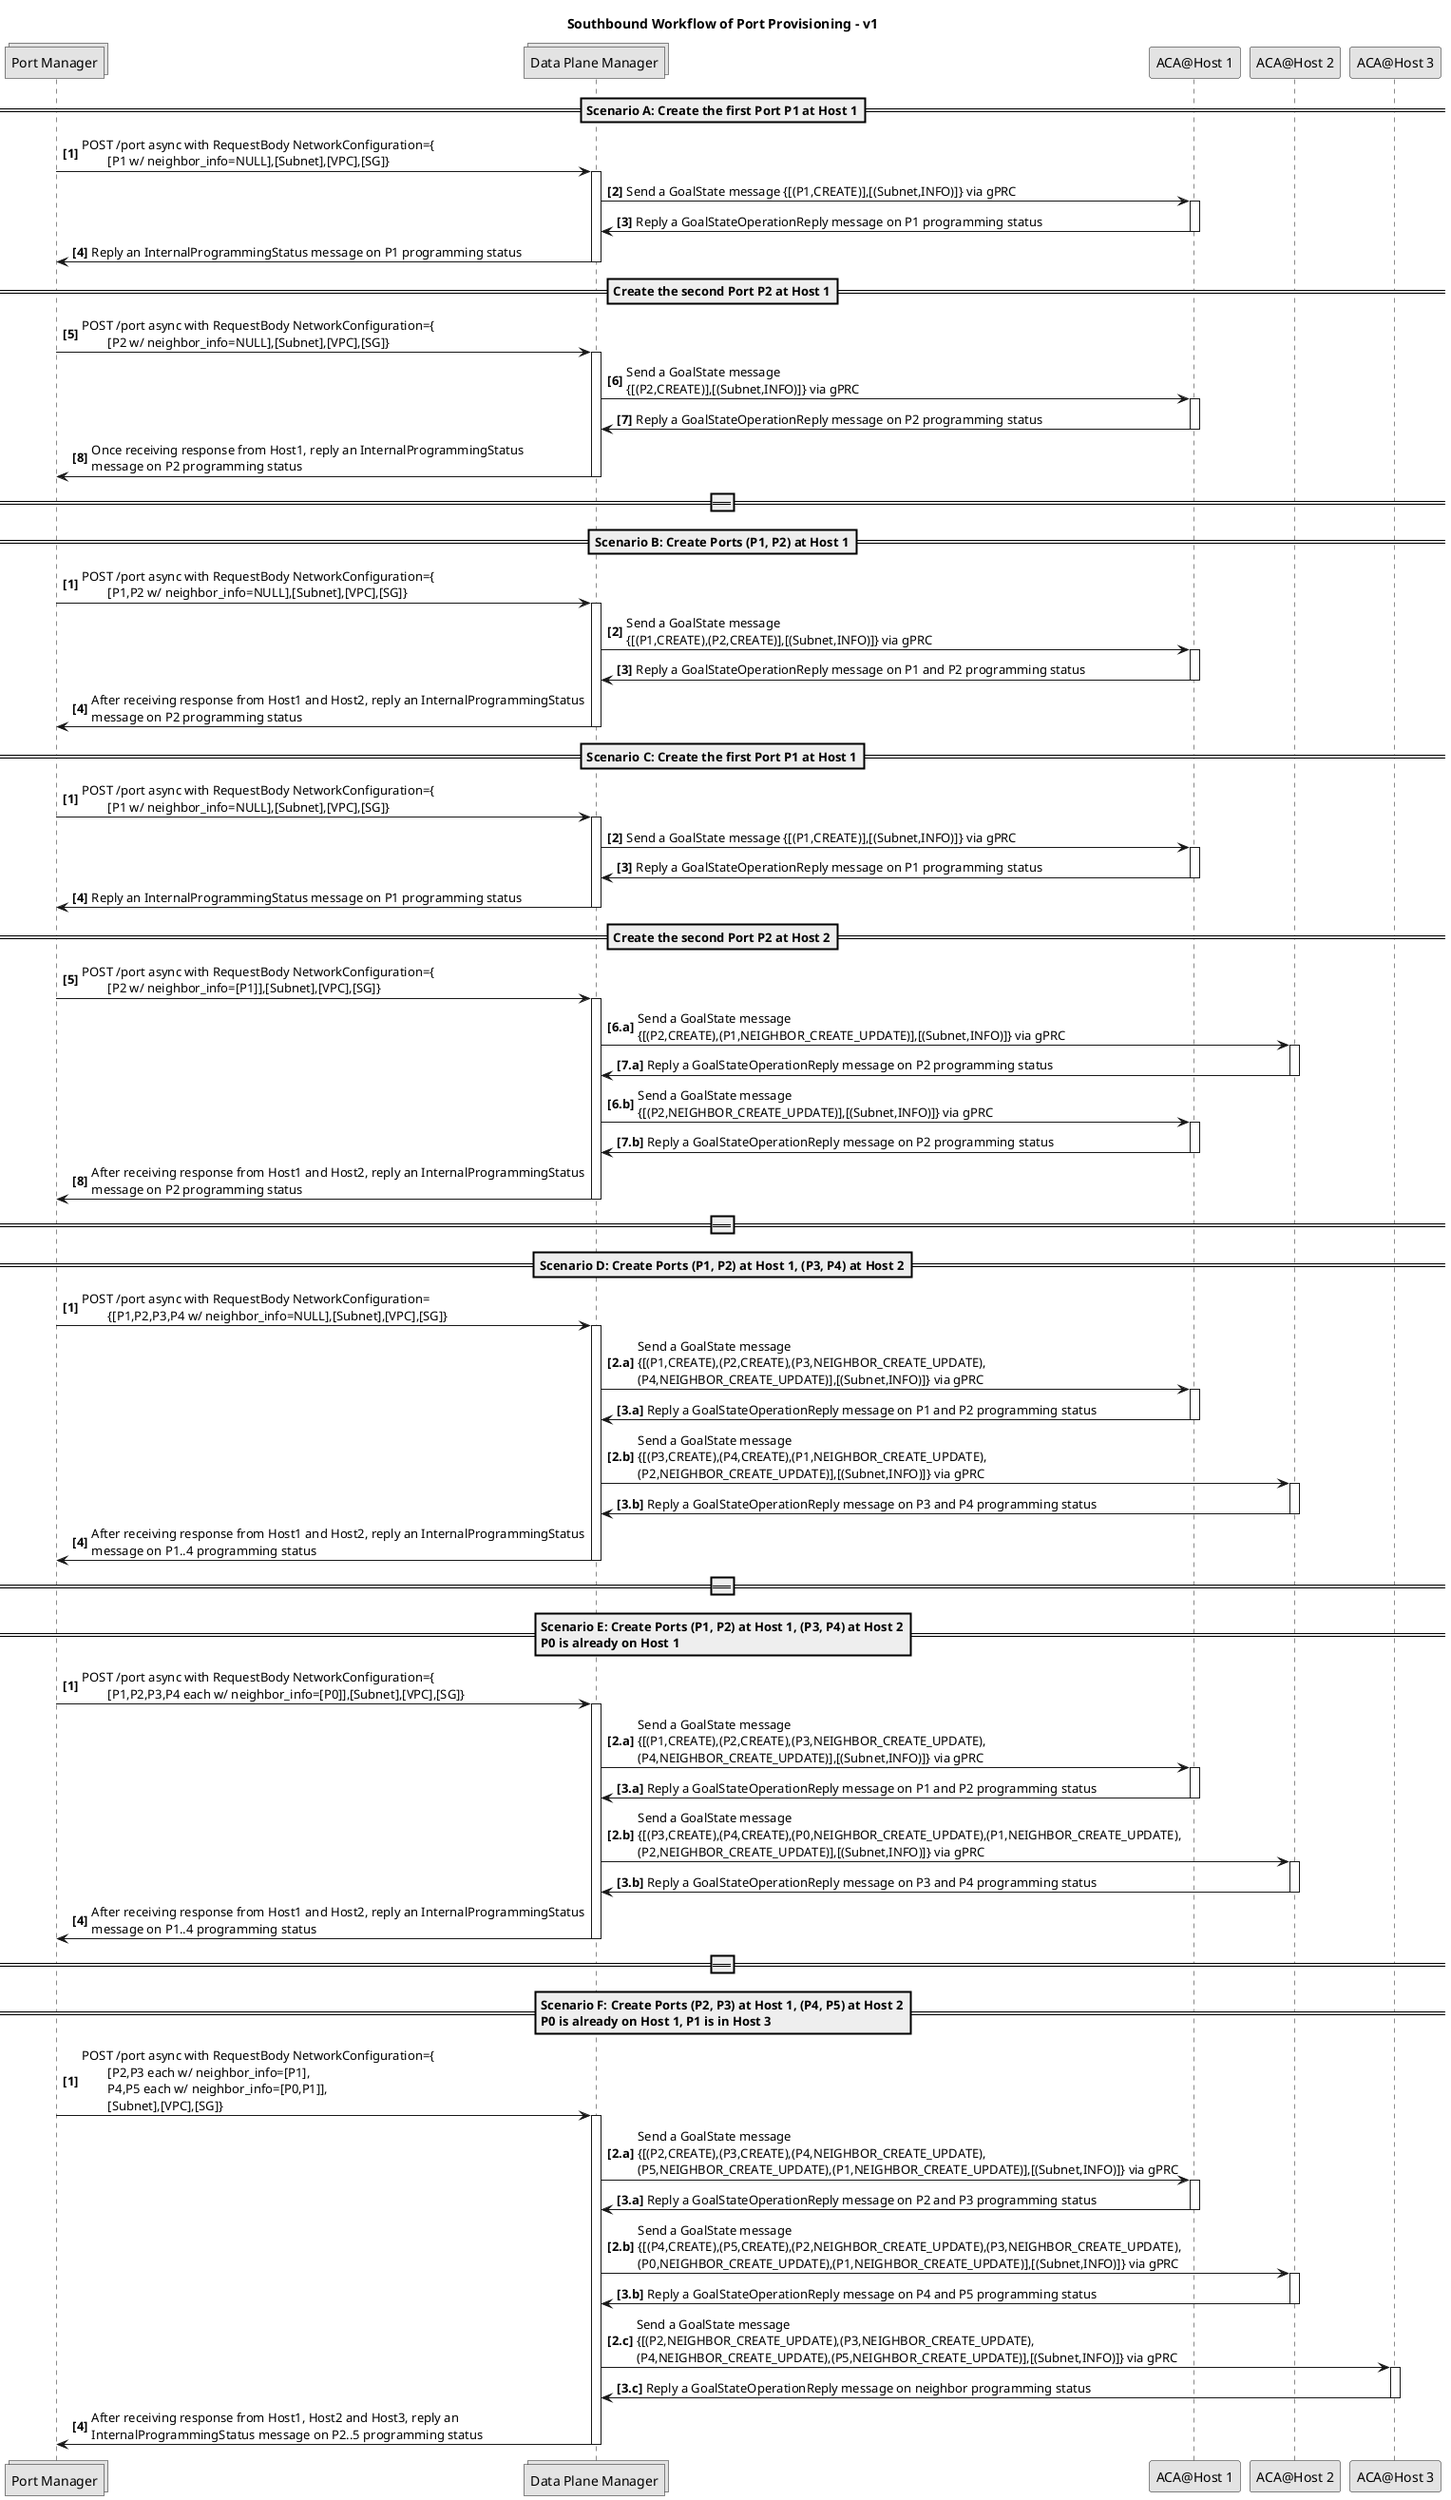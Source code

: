' Copyright 2019 The Alcor Authors.

' Licensed under the Apache License, Version 2.0 (the "License");
'        you may not use this file except in compliance with the License.
'        You may obtain a copy of the License at

'        http://www.apache.org/licenses/LICENSE-2.0

'        Unless required by applicable law or agreed to in writing, software
'        distributed under the License is distributed on an "AS IS" BASIS,
'        WITHOUT WARRANTIES OR CONDITIONS OF ANY KIND, either express or implied.
'        See the License for the specific language governing permissions and
'        limitations under the License.

@startuml

title Southbound Workflow of Port Provisioning - v1

skinparam monochrome true
collections "Port Manager" as pm
collections "Data Plane Manager" as dpm
'collections "Message Queue" as mq
participant "ACA@Host 1" as host1
participant "ACA@Host 2" as host2
participant "ACA@Host 3" as host3

==Scenario A: Create the first Port P1 at Host 1==
autonumber "<b>[0]"
pm -> dpm: POST /port async with RequestBody NetworkConfiguration={\n\t[P1 w/ neighbor_info=NULL],[Subnet],[VPC],[SG]}
activate dpm
dpm -> host1: Send a GoalState message {[(P1,CREATE)],[(Subnet,INFO)]} via gPRC
activate host1
host1 -> dpm: Reply a GoalStateOperationReply message on P1 programming status
deactivate host1
dpm -> pm: Reply an InternalProgrammingStatus message on P1 programming status
deactivate dpm

==Create the second Port P2 at Host 1==
autonumber 5 "<b>[0]"
pm -> dpm: POST /port async with RequestBody NetworkConfiguration={\n\t[P2 w/ neighbor_info=NULL],[Subnet],[VPC],[SG]}
activate dpm

dpm -> host1: Send a GoalState message \n{[(P2,CREATE)],[(Subnet,INFO)]} via gPRC
activate host1
host1 -> dpm: Reply a GoalStateOperationReply message on P2 programming status
deactivate host1

dpm -> pm: Once receiving response from Host1, reply an InternalProgrammingStatus\nmessage on P2 programming status
deactivate dpm
==================================================

==Scenario B: Create Ports (P1, P2) at Host 1==
autonumber "<b>[0]"
pm -> dpm: POST /port async with RequestBody NetworkConfiguration={\n\t[P1,P2 w/ neighbor_info=NULL],[Subnet],[VPC],[SG]}
activate dpm

autonumber 2 "<b>[0]"
dpm -> host1: Send a GoalState message \n{[(P1,CREATE),(P2,CREATE)],[(Subnet,INFO)]} via gPRC
activate host1
host1 -> dpm: Reply a GoalStateOperationReply message on P1 and P2 programming status
deactivate host1

autonumber 4 "<b>[0]"
dpm -> pm: After receiving response from Host1 and Host2, reply an InternalProgrammingStatus\nmessage on P2 programming status
deactivate dpm


==Scenario C: Create the first Port P1 at Host 1==
autonumber "<b>[0]"
pm -> dpm: POST /port async with RequestBody NetworkConfiguration={\n\t[P1 w/ neighbor_info=NULL],[Subnet],[VPC],[SG]}
activate dpm
dpm -> host1: Send a GoalState message {[(P1,CREATE)],[(Subnet,INFO)]} via gPRC
activate host1
host1 -> dpm: Reply a GoalStateOperationReply message on P1 programming status
deactivate host1
dpm -> pm: Reply an InternalProgrammingStatus message on P1 programming status
deactivate dpm

==Create the second Port P2 at Host 2==
autonumber 5 "<b>[0]"
pm -> dpm: POST /port async with RequestBody NetworkConfiguration={\n\t[P2 w/ neighbor_info=[P1]],[Subnet],[VPC],[SG]}
activate dpm

autonumber 6 "<b>[0.a]"
dpm -> host2: Send a GoalState message \n{[(P2,CREATE),(P1,NEIGHBOR_CREATE_UPDATE)],[(Subnet,INFO)]} via gPRC
activate host2
host2 -> dpm: Reply a GoalStateOperationReply message on P2 programming status
deactivate host2

autonumber 6 "<b>[0.b]"
dpm -> host1: Send a GoalState message \n{[(P2,NEIGHBOR_CREATE_UPDATE)],[(Subnet,INFO)]} via gPRC
activate host1
host1 -> dpm: Reply a GoalStateOperationReply message on P2 programming status
deactivate host1

autonumber 8 "<b>[0]"
dpm -> pm: After receiving response from Host1 and Host2, reply an InternalProgrammingStatus\nmessage on P2 programming status
deactivate dpm
==================================================

==Scenario D: Create Ports (P1, P2) at Host 1, (P3, P4) at Host 2==
autonumber "<b>[0]"
pm -> dpm: POST /port async with RequestBody NetworkConfiguration=\n\t{[P1,P2,P3,P4 w/ neighbor_info=NULL],[Subnet],[VPC],[SG]}
activate dpm

autonumber 2 "<b>[0.a]"
dpm -> host1: Send a GoalState message \n{[(P1,CREATE),(P2,CREATE),(P3,NEIGHBOR_CREATE_UPDATE),\n(P4,NEIGHBOR_CREATE_UPDATE)],[(Subnet,INFO)]} via gPRC
activate host1
host1 -> dpm: Reply a GoalStateOperationReply message on P1 and P2 programming status
deactivate host1

autonumber 2 "<b>[0.b]"
dpm -> host2: Send a GoalState message \n{[(P3,CREATE),(P4,CREATE),(P1,NEIGHBOR_CREATE_UPDATE),\n(P2,NEIGHBOR_CREATE_UPDATE)],[(Subnet,INFO)]} via gPRC
activate host2
host2 -> dpm: Reply a GoalStateOperationReply message on P3 and P4 programming status
deactivate host2

autonumber 4 "<b>[0]"
dpm -> pm: After receiving response from Host1 and Host2, reply an InternalProgrammingStatus\nmessage on P1..4 programming status
deactivate dpm

==================================================

==Scenario E: Create Ports (P1, P2) at Host 1, (P3, P4) at Host 2\nP0 is already on Host 1==
autonumber "<b>[0]"
pm -> dpm: POST /port async with RequestBody NetworkConfiguration={\n\t[P1,P2,P3,P4 each w/ neighbor_info=[P0]],[Subnet],[VPC],[SG]}
activate dpm

autonumber 2 "<b>[0.a]"
dpm -> host1: Send a GoalState message \n{[(P1,CREATE),(P2,CREATE),(P3,NEIGHBOR_CREATE_UPDATE),\n(P4,NEIGHBOR_CREATE_UPDATE)],[(Subnet,INFO)]} via gPRC
activate host1
host1 -> dpm: Reply a GoalStateOperationReply message on P1 and P2 programming status
deactivate host1

autonumber 2 "<b>[0.b]"
dpm -> host2: Send a GoalState message \n{[(P3,CREATE),(P4,CREATE),(P0,NEIGHBOR_CREATE_UPDATE),(P1,NEIGHBOR_CREATE_UPDATE),\n(P2,NEIGHBOR_CREATE_UPDATE)],[(Subnet,INFO)]} via gPRC
activate host2
host2 -> dpm: Reply a GoalStateOperationReply message on P3 and P4 programming status
deactivate host2

autonumber 4 "<b>[0]"
dpm -> pm: After receiving response from Host1 and Host2, reply an InternalProgrammingStatus\nmessage on P1..4 programming status
deactivate dpm

==================================================

==Scenario F: Create Ports (P2, P3) at Host 1, (P4, P5) at Host 2\nP0 is already on Host 1, P1 is in Host 3 ==
autonumber "<b>[0]"
pm -> dpm: POST /port async with RequestBody NetworkConfiguration={\n\t[P2,P3 each w/ neighbor_info=[P1],\n\tP4,P5 each w/ neighbor_info=[P0,P1]],\n\t[Subnet],[VPC],[SG]}
activate dpm

autonumber 2 "<b>[0.a]"
dpm -> host1: Send a GoalState message \n{[(P2,CREATE),(P3,CREATE),(P4,NEIGHBOR_CREATE_UPDATE),\n(P5,NEIGHBOR_CREATE_UPDATE),(P1,NEIGHBOR_CREATE_UPDATE)],[(Subnet,INFO)]} via gPRC
activate host1
host1 -> dpm: Reply a GoalStateOperationReply message on P2 and P3 programming status
deactivate host1

autonumber 2 "<b>[0.b]"
dpm -> host2: Send a GoalState message \n{[(P4,CREATE),(P5,CREATE),(P2,NEIGHBOR_CREATE_UPDATE),(P3,NEIGHBOR_CREATE_UPDATE),\n(P0,NEIGHBOR_CREATE_UPDATE),(P1,NEIGHBOR_CREATE_UPDATE)],[(Subnet,INFO)]} via gPRC
activate host2
host2 -> dpm: Reply a GoalStateOperationReply message on P4 and P5 programming status
deactivate host2

autonumber 2 "<b>[0.c]"
dpm -> host3: Send a GoalState message \n{[(P2,NEIGHBOR_CREATE_UPDATE),(P3,NEIGHBOR_CREATE_UPDATE),\n(P4,NEIGHBOR_CREATE_UPDATE),(P5,NEIGHBOR_CREATE_UPDATE)],[(Subnet,INFO)]} via gPRC
activate host3
host3 -> dpm: Reply a GoalStateOperationReply message on neighbor programming status
deactivate host3

autonumber 4 "<b>[0]"
dpm -> pm: After receiving response from Host1, Host2 and Host3, reply an\nInternalProgrammingStatus message on P2..5 programming status
deactivate dpm


@enduml
